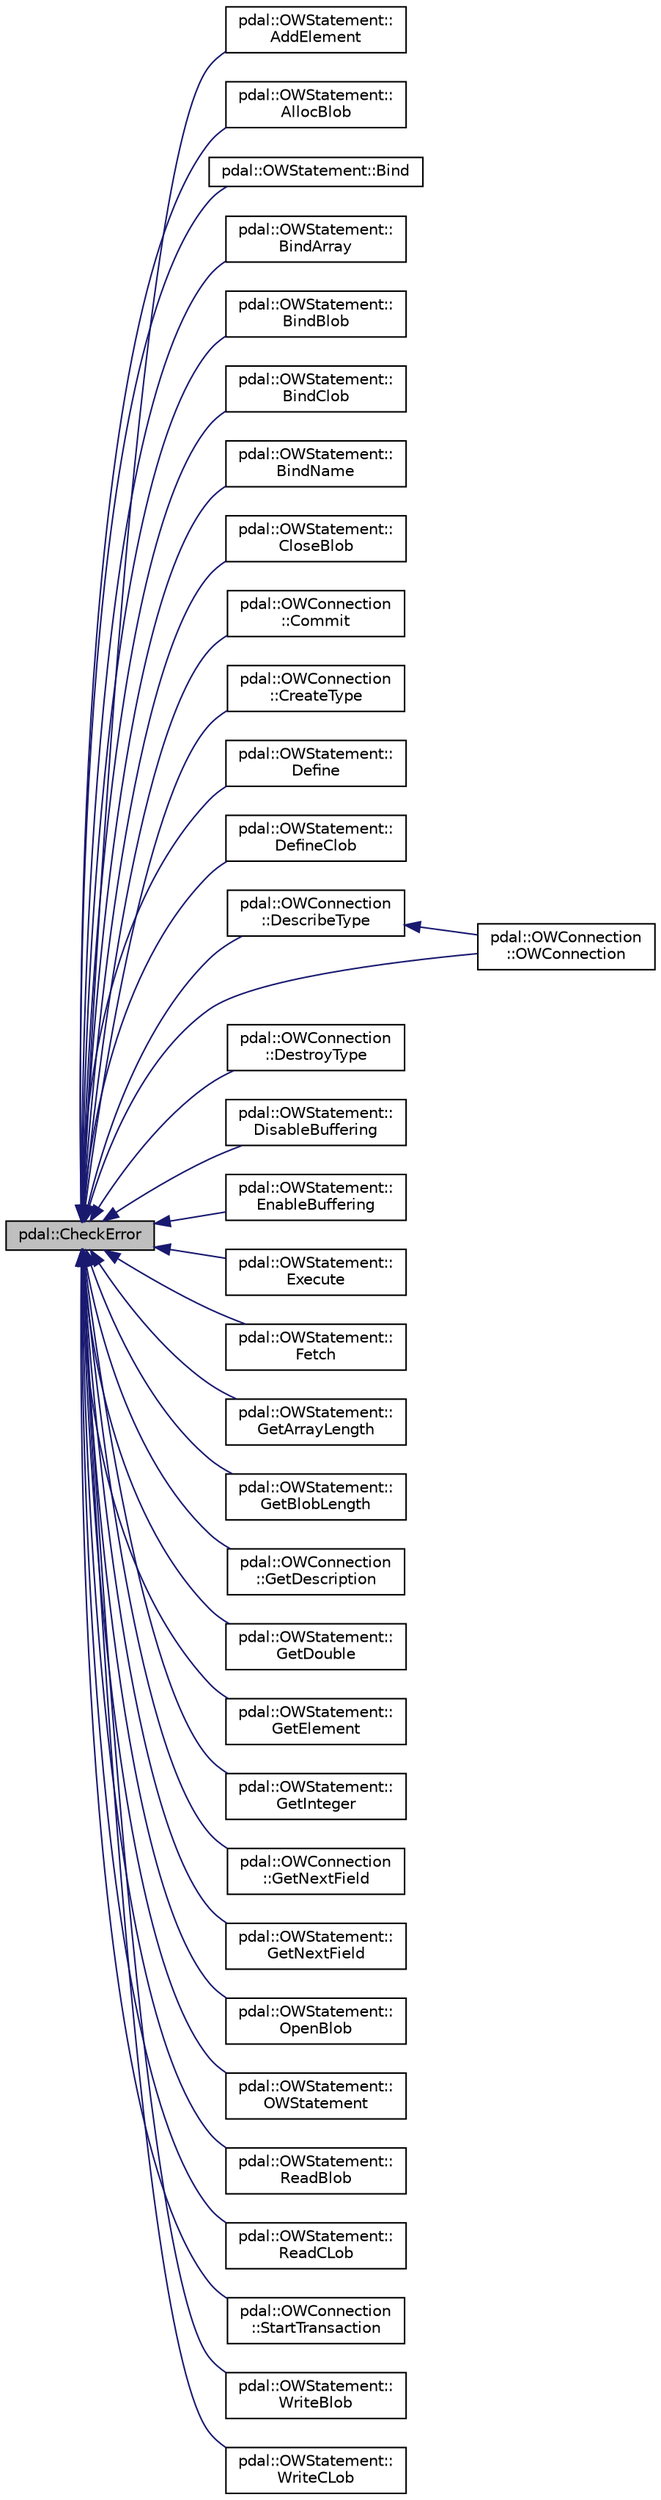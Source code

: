 digraph "pdal::CheckError"
{
  edge [fontname="Helvetica",fontsize="10",labelfontname="Helvetica",labelfontsize="10"];
  node [fontname="Helvetica",fontsize="10",shape=record];
  rankdir="LR";
  Node1 [label="pdal::CheckError",height=0.2,width=0.4,color="black", fillcolor="grey75", style="filled", fontcolor="black"];
  Node1 -> Node2 [dir="back",color="midnightblue",fontsize="10",style="solid",fontname="Helvetica"];
  Node2 [label="pdal::OWStatement::\lAddElement",height=0.2,width=0.4,color="black", fillcolor="white", style="filled",URL="$classpdal_1_1OWStatement.html#a41739da954afae7848f4dfb882bc6e0f"];
  Node1 -> Node3 [dir="back",color="midnightblue",fontsize="10",style="solid",fontname="Helvetica"];
  Node3 [label="pdal::OWStatement::\lAllocBlob",height=0.2,width=0.4,color="black", fillcolor="white", style="filled",URL="$classpdal_1_1OWStatement.html#a3a67484adc6e7aada8c9e0d4e10bf87d"];
  Node1 -> Node4 [dir="back",color="midnightblue",fontsize="10",style="solid",fontname="Helvetica"];
  Node4 [label="pdal::OWStatement::Bind",height=0.2,width=0.4,color="black", fillcolor="white", style="filled",URL="$classpdal_1_1OWStatement.html#a3f4ecd04e76e84cdab4c64162d45b0eb"];
  Node1 -> Node5 [dir="back",color="midnightblue",fontsize="10",style="solid",fontname="Helvetica"];
  Node5 [label="pdal::OWStatement::\lBindArray",height=0.2,width=0.4,color="black", fillcolor="white", style="filled",URL="$classpdal_1_1OWStatement.html#a69b3a10342c3f37afcbf90595f1424fb"];
  Node1 -> Node6 [dir="back",color="midnightblue",fontsize="10",style="solid",fontname="Helvetica"];
  Node6 [label="pdal::OWStatement::\lBindBlob",height=0.2,width=0.4,color="black", fillcolor="white", style="filled",URL="$classpdal_1_1OWStatement.html#abf3338853c378ea1a2a44be057b7ba8d"];
  Node1 -> Node7 [dir="back",color="midnightblue",fontsize="10",style="solid",fontname="Helvetica"];
  Node7 [label="pdal::OWStatement::\lBindClob",height=0.2,width=0.4,color="black", fillcolor="white", style="filled",URL="$classpdal_1_1OWStatement.html#afd688e18b72ebd5958c0f03d4d62e19c"];
  Node1 -> Node8 [dir="back",color="midnightblue",fontsize="10",style="solid",fontname="Helvetica"];
  Node8 [label="pdal::OWStatement::\lBindName",height=0.2,width=0.4,color="black", fillcolor="white", style="filled",URL="$classpdal_1_1OWStatement.html#a03d974273a2a35d274abb78b76942661"];
  Node1 -> Node9 [dir="back",color="midnightblue",fontsize="10",style="solid",fontname="Helvetica"];
  Node9 [label="pdal::OWStatement::\lCloseBlob",height=0.2,width=0.4,color="black", fillcolor="white", style="filled",URL="$classpdal_1_1OWStatement.html#a8291b47893591e871ee3e6aa5d98592b"];
  Node1 -> Node10 [dir="back",color="midnightblue",fontsize="10",style="solid",fontname="Helvetica"];
  Node10 [label="pdal::OWConnection\l::Commit",height=0.2,width=0.4,color="black", fillcolor="white", style="filled",URL="$classpdal_1_1OWConnection.html#a81195614329e93b504d1fac1c6f9c6b4"];
  Node1 -> Node11 [dir="back",color="midnightblue",fontsize="10",style="solid",fontname="Helvetica"];
  Node11 [label="pdal::OWConnection\l::CreateType",height=0.2,width=0.4,color="black", fillcolor="white", style="filled",URL="$classpdal_1_1OWConnection.html#ab8af242256b2b06f78fe3e3e711bcb11"];
  Node1 -> Node12 [dir="back",color="midnightblue",fontsize="10",style="solid",fontname="Helvetica"];
  Node12 [label="pdal::OWStatement::\lDefine",height=0.2,width=0.4,color="black", fillcolor="white", style="filled",URL="$classpdal_1_1OWStatement.html#a3a7cf13e531062532f0d84e2f7a54689"];
  Node1 -> Node13 [dir="back",color="midnightblue",fontsize="10",style="solid",fontname="Helvetica"];
  Node13 [label="pdal::OWStatement::\lDefineClob",height=0.2,width=0.4,color="black", fillcolor="white", style="filled",URL="$classpdal_1_1OWStatement.html#a9e71e015c8db2aa999a4795c30bf9c13"];
  Node1 -> Node14 [dir="back",color="midnightblue",fontsize="10",style="solid",fontname="Helvetica"];
  Node14 [label="pdal::OWConnection\l::DescribeType",height=0.2,width=0.4,color="black", fillcolor="white", style="filled",URL="$classpdal_1_1OWConnection.html#ae6506490ccafdd702a94aa8383bd1bb8"];
  Node14 -> Node15 [dir="back",color="midnightblue",fontsize="10",style="solid",fontname="Helvetica"];
  Node15 [label="pdal::OWConnection\l::OWConnection",height=0.2,width=0.4,color="black", fillcolor="white", style="filled",URL="$classpdal_1_1OWConnection.html#a4d3955148312a41e517b6b485c179f64"];
  Node1 -> Node16 [dir="back",color="midnightblue",fontsize="10",style="solid",fontname="Helvetica"];
  Node16 [label="pdal::OWConnection\l::DestroyType",height=0.2,width=0.4,color="black", fillcolor="white", style="filled",URL="$classpdal_1_1OWConnection.html#a6caa1ca7b89b1ce8118cab11e0418505"];
  Node1 -> Node17 [dir="back",color="midnightblue",fontsize="10",style="solid",fontname="Helvetica"];
  Node17 [label="pdal::OWStatement::\lDisableBuffering",height=0.2,width=0.4,color="black", fillcolor="white", style="filled",URL="$classpdal_1_1OWStatement.html#a792390d5535c187e325bebfc3189dd96"];
  Node1 -> Node18 [dir="back",color="midnightblue",fontsize="10",style="solid",fontname="Helvetica"];
  Node18 [label="pdal::OWStatement::\lEnableBuffering",height=0.2,width=0.4,color="black", fillcolor="white", style="filled",URL="$classpdal_1_1OWStatement.html#abe0a388908e11f5c73bee1917a444e9d"];
  Node1 -> Node19 [dir="back",color="midnightblue",fontsize="10",style="solid",fontname="Helvetica"];
  Node19 [label="pdal::OWStatement::\lExecute",height=0.2,width=0.4,color="black", fillcolor="white", style="filled",URL="$classpdal_1_1OWStatement.html#aa0e10ee3883b1d96ac675a13e9cdd2be"];
  Node1 -> Node20 [dir="back",color="midnightblue",fontsize="10",style="solid",fontname="Helvetica"];
  Node20 [label="pdal::OWStatement::\lFetch",height=0.2,width=0.4,color="black", fillcolor="white", style="filled",URL="$classpdal_1_1OWStatement.html#a8efbe4063684b73ba7570dd48f52a0db"];
  Node1 -> Node21 [dir="back",color="midnightblue",fontsize="10",style="solid",fontname="Helvetica"];
  Node21 [label="pdal::OWStatement::\lGetArrayLength",height=0.2,width=0.4,color="black", fillcolor="white", style="filled",URL="$classpdal_1_1OWStatement.html#ab10d4434335e5721eabc23da378839d3"];
  Node1 -> Node22 [dir="back",color="midnightblue",fontsize="10",style="solid",fontname="Helvetica"];
  Node22 [label="pdal::OWStatement::\lGetBlobLength",height=0.2,width=0.4,color="black", fillcolor="white", style="filled",URL="$classpdal_1_1OWStatement.html#aa4dfff503513ba2c2e59786efce3546f"];
  Node1 -> Node23 [dir="back",color="midnightblue",fontsize="10",style="solid",fontname="Helvetica"];
  Node23 [label="pdal::OWConnection\l::GetDescription",height=0.2,width=0.4,color="black", fillcolor="white", style="filled",URL="$classpdal_1_1OWConnection.html#a6abbe6874712cec65b08da9ce28fd327"];
  Node1 -> Node24 [dir="back",color="midnightblue",fontsize="10",style="solid",fontname="Helvetica"];
  Node24 [label="pdal::OWStatement::\lGetDouble",height=0.2,width=0.4,color="black", fillcolor="white", style="filled",URL="$classpdal_1_1OWStatement.html#a746676027f6936834927159a333b6104"];
  Node1 -> Node25 [dir="back",color="midnightblue",fontsize="10",style="solid",fontname="Helvetica"];
  Node25 [label="pdal::OWStatement::\lGetElement",height=0.2,width=0.4,color="black", fillcolor="white", style="filled",URL="$classpdal_1_1OWStatement.html#afcec95a4fc7a2386034d76fa577ccfb6"];
  Node1 -> Node26 [dir="back",color="midnightblue",fontsize="10",style="solid",fontname="Helvetica"];
  Node26 [label="pdal::OWStatement::\lGetInteger",height=0.2,width=0.4,color="black", fillcolor="white", style="filled",URL="$classpdal_1_1OWStatement.html#a173c0366050a61021652d3102182169e"];
  Node1 -> Node27 [dir="back",color="midnightblue",fontsize="10",style="solid",fontname="Helvetica"];
  Node27 [label="pdal::OWConnection\l::GetNextField",height=0.2,width=0.4,color="black", fillcolor="white", style="filled",URL="$classpdal_1_1OWConnection.html#ada17266bbad2e1efc9b6fe7e6c21e987"];
  Node1 -> Node28 [dir="back",color="midnightblue",fontsize="10",style="solid",fontname="Helvetica"];
  Node28 [label="pdal::OWStatement::\lGetNextField",height=0.2,width=0.4,color="black", fillcolor="white", style="filled",URL="$classpdal_1_1OWStatement.html#a12e8865b12b858d48822e43531740b92"];
  Node1 -> Node29 [dir="back",color="midnightblue",fontsize="10",style="solid",fontname="Helvetica"];
  Node29 [label="pdal::OWStatement::\lOpenBlob",height=0.2,width=0.4,color="black", fillcolor="white", style="filled",URL="$classpdal_1_1OWStatement.html#ab781aa7bfa1b6d2ae6d4a753603c1bd5"];
  Node1 -> Node15 [dir="back",color="midnightblue",fontsize="10",style="solid",fontname="Helvetica"];
  Node1 -> Node30 [dir="back",color="midnightblue",fontsize="10",style="solid",fontname="Helvetica"];
  Node30 [label="pdal::OWStatement::\lOWStatement",height=0.2,width=0.4,color="black", fillcolor="white", style="filled",URL="$classpdal_1_1OWStatement.html#a2bc8fd0457fdc82780110a016eea8375"];
  Node1 -> Node31 [dir="back",color="midnightblue",fontsize="10",style="solid",fontname="Helvetica"];
  Node31 [label="pdal::OWStatement::\lReadBlob",height=0.2,width=0.4,color="black", fillcolor="white", style="filled",URL="$classpdal_1_1OWStatement.html#af8fc2759c1962c9155b336b2d36ac408"];
  Node1 -> Node32 [dir="back",color="midnightblue",fontsize="10",style="solid",fontname="Helvetica"];
  Node32 [label="pdal::OWStatement::\lReadCLob",height=0.2,width=0.4,color="black", fillcolor="white", style="filled",URL="$classpdal_1_1OWStatement.html#a98bb42f85ca0991eb61ba62f0ec5dd0a"];
  Node1 -> Node33 [dir="back",color="midnightblue",fontsize="10",style="solid",fontname="Helvetica"];
  Node33 [label="pdal::OWConnection\l::StartTransaction",height=0.2,width=0.4,color="black", fillcolor="white", style="filled",URL="$classpdal_1_1OWConnection.html#ac468441fe28dcee52ee8f16f892e74af"];
  Node1 -> Node34 [dir="back",color="midnightblue",fontsize="10",style="solid",fontname="Helvetica"];
  Node34 [label="pdal::OWStatement::\lWriteBlob",height=0.2,width=0.4,color="black", fillcolor="white", style="filled",URL="$classpdal_1_1OWStatement.html#acbd88a993dadda43372fd04038640697"];
  Node1 -> Node35 [dir="back",color="midnightblue",fontsize="10",style="solid",fontname="Helvetica"];
  Node35 [label="pdal::OWStatement::\lWriteCLob",height=0.2,width=0.4,color="black", fillcolor="white", style="filled",URL="$classpdal_1_1OWStatement.html#ac19fbb0a23c9350f00b867731d8673db"];
}

